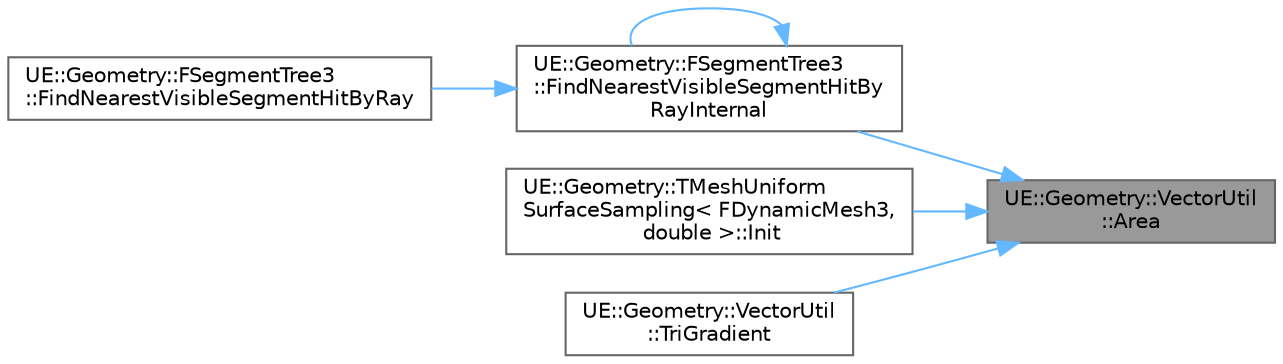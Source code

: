 digraph "UE::Geometry::VectorUtil::Area"
{
 // INTERACTIVE_SVG=YES
 // LATEX_PDF_SIZE
  bgcolor="transparent";
  edge [fontname=Helvetica,fontsize=10,labelfontname=Helvetica,labelfontsize=10];
  node [fontname=Helvetica,fontsize=10,shape=box,height=0.2,width=0.4];
  rankdir="RL";
  Node1 [id="Node000001",label="UE::Geometry::VectorUtil\l::Area",height=0.2,width=0.4,color="gray40", fillcolor="grey60", style="filled", fontcolor="black",tooltip=" "];
  Node1 -> Node2 [id="edge1_Node000001_Node000002",dir="back",color="steelblue1",style="solid",tooltip=" "];
  Node2 [id="Node000002",label="UE::Geometry::FSegmentTree3\l::FindNearestVisibleSegmentHitBy\lRayInternal",height=0.2,width=0.4,color="grey40", fillcolor="white", style="filled",URL="$df/df4/classUE_1_1Geometry_1_1FSegmentTree3.html#a0e100eab10b25f531b60c86b21dff88d",tooltip=" "];
  Node2 -> Node3 [id="edge2_Node000002_Node000003",dir="back",color="steelblue1",style="solid",tooltip=" "];
  Node3 [id="Node000003",label="UE::Geometry::FSegmentTree3\l::FindNearestVisibleSegmentHitByRay",height=0.2,width=0.4,color="grey40", fillcolor="white", style="filled",URL="$df/df4/classUE_1_1Geometry_1_1FSegmentTree3.html#a27ca4729107457d59a8dd4802d42d7e0",tooltip="Find the segment that is hit by a 3D ray under a function WithinToleranceCheck, which will be called ..."];
  Node2 -> Node2 [id="edge3_Node000002_Node000002",dir="back",color="steelblue1",style="solid",tooltip=" "];
  Node1 -> Node4 [id="edge4_Node000001_Node000004",dir="back",color="steelblue1",style="solid",tooltip=" "];
  Node4 [id="Node000004",label="UE::Geometry::TMeshUniform\lSurfaceSampling\< FDynamicMesh3,\l double \>::Init",height=0.2,width=0.4,color="grey40", fillcolor="white", style="filled",URL="$d3/d45/classUE_1_1Geometry_1_1TMeshUniformSurfaceSampling.html#ab21dc958523a94c509f391019902d6f6",tooltip=" "];
  Node1 -> Node5 [id="edge5_Node000001_Node000005",dir="back",color="steelblue1",style="solid",tooltip=" "];
  Node5 [id="Node000005",label="UE::Geometry::VectorUtil\l::TriGradient",height=0.2,width=0.4,color="grey40", fillcolor="white", style="filled",URL="$d9/dcb/namespaceUE_1_1Geometry_1_1VectorUtil.html#af337cbd7845ff8efc1cf5ddbfb159278",tooltip="Calculate gradient of scalar field values fi,fj,fk defined at corners of triangle Vi,..."];
}
